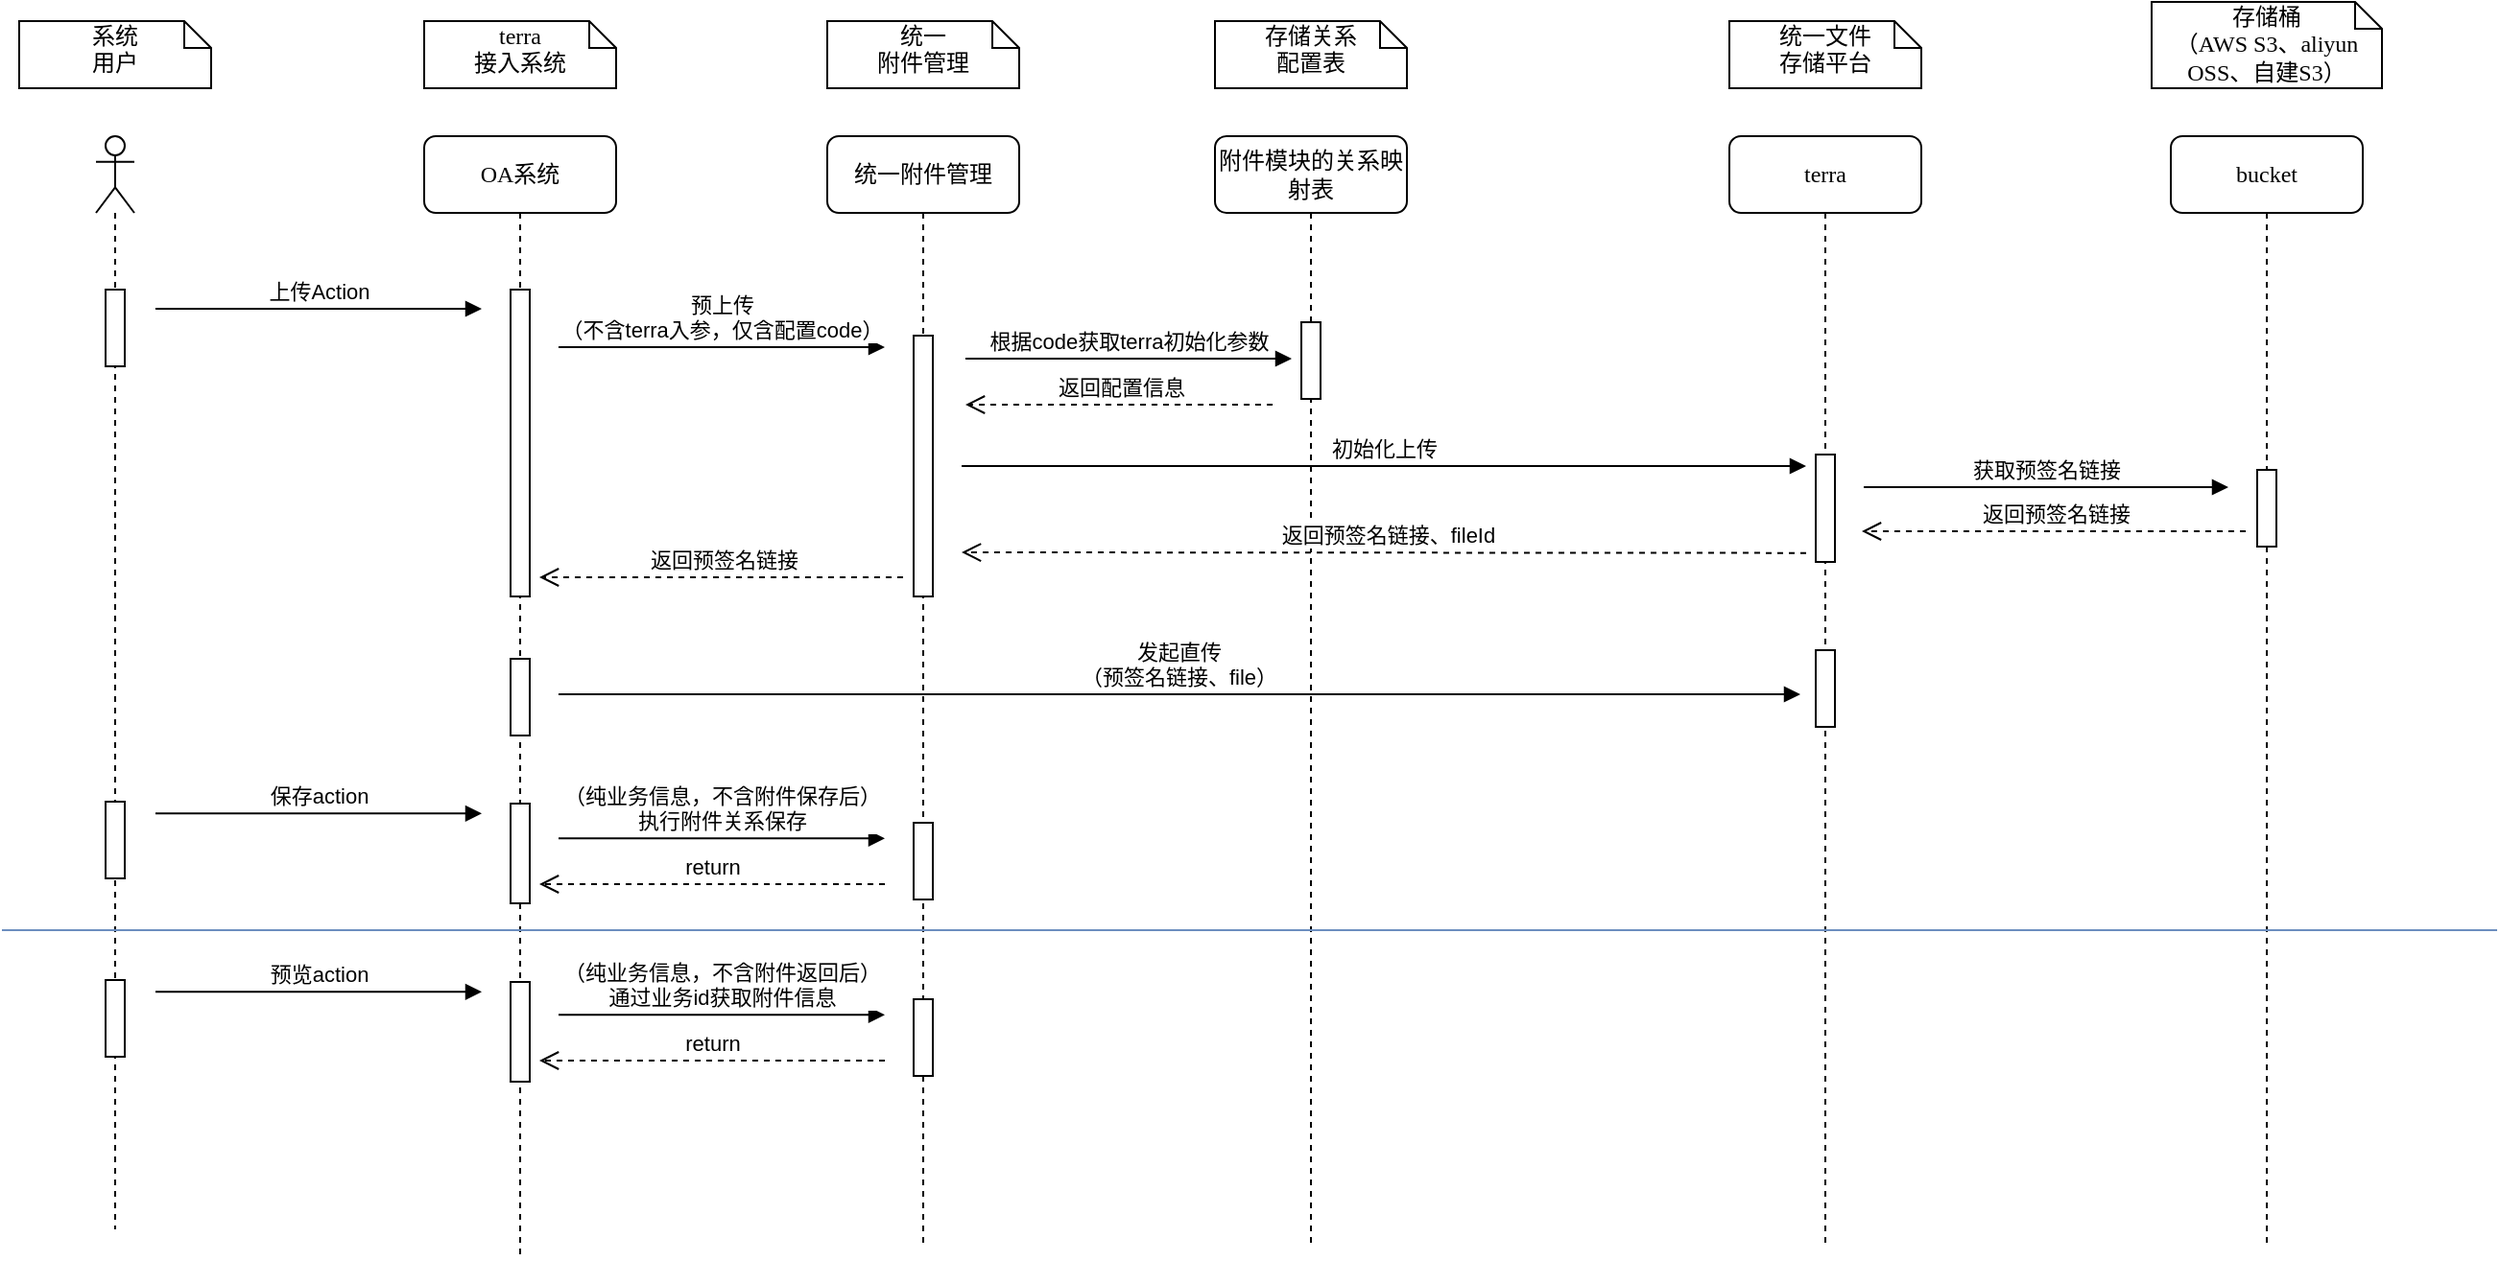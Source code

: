 <mxfile version="20.8.23" type="github">
  <diagram name="Page-1" id="13e1069c-82ec-6db2-03f1-153e76fe0fe0">
    <mxGraphModel dx="2548" dy="1080" grid="1" gridSize="10" guides="1" tooltips="1" connect="1" arrows="1" fold="1" page="1" pageScale="1" pageWidth="1100" pageHeight="850" background="none" math="0" shadow="0">
      <root>
        <mxCell id="0" />
        <mxCell id="1" parent="0" />
        <mxCell id="-RjXNWNZFDge65mw0WvV-9" value="系统&lt;br&gt;用户" style="shape=note;whiteSpace=wrap;html=1;size=14;verticalAlign=top;align=center;spacingTop=-6;rounded=0;shadow=0;comic=0;labelBackgroundColor=none;strokeWidth=1;fontFamily=Verdana;fontSize=12" vertex="1" parent="1">
          <mxGeometry x="-1071" y="100" width="100" height="35" as="geometry" />
        </mxCell>
        <mxCell id="-RjXNWNZFDge65mw0WvV-12" value="OA系统" style="shape=umlLifeline;perimeter=lifelinePerimeter;whiteSpace=wrap;html=1;container=1;collapsible=0;recursiveResize=0;outlineConnect=0;rounded=1;shadow=0;comic=0;labelBackgroundColor=none;strokeWidth=1;fontFamily=Verdana;fontSize=12;align=center;" vertex="1" parent="1">
          <mxGeometry x="-860" y="160" width="100" height="585" as="geometry" />
        </mxCell>
        <mxCell id="-RjXNWNZFDge65mw0WvV-13" value="" style="html=1;points=[];perimeter=orthogonalPerimeter;rounded=0;shadow=0;comic=0;labelBackgroundColor=none;strokeWidth=1;fontFamily=Verdana;fontSize=12;align=center;" vertex="1" parent="-RjXNWNZFDge65mw0WvV-12">
          <mxGeometry x="45" y="80" width="10" height="160" as="geometry" />
        </mxCell>
        <mxCell id="-RjXNWNZFDge65mw0WvV-49" value="" style="html=1;points=[];perimeter=orthogonalPerimeter;rounded=0;shadow=0;comic=0;labelBackgroundColor=none;strokeWidth=1;fontFamily=Verdana;fontSize=12;align=center;" vertex="1" parent="-RjXNWNZFDge65mw0WvV-12">
          <mxGeometry x="45" y="272.5" width="10" height="40" as="geometry" />
        </mxCell>
        <mxCell id="-RjXNWNZFDge65mw0WvV-55" value="" style="html=1;points=[];perimeter=orthogonalPerimeter;rounded=0;shadow=0;comic=0;labelBackgroundColor=none;strokeWidth=1;fontFamily=Verdana;fontSize=12;align=center;" vertex="1" parent="-RjXNWNZFDge65mw0WvV-12">
          <mxGeometry x="45" y="348" width="10" height="52" as="geometry" />
        </mxCell>
        <mxCell id="-RjXNWNZFDge65mw0WvV-16" value="" style="shape=umlLifeline;perimeter=lifelinePerimeter;whiteSpace=wrap;html=1;container=1;dropTarget=0;collapsible=0;recursiveResize=0;outlineConnect=0;portConstraint=eastwest;newEdgeStyle={&quot;edgeStyle&quot;:&quot;elbowEdgeStyle&quot;,&quot;elbow&quot;:&quot;vertical&quot;,&quot;curved&quot;:0,&quot;rounded&quot;:0};participant=umlActor;" vertex="1" parent="1">
          <mxGeometry x="-1031" y="160" width="20" height="570" as="geometry" />
        </mxCell>
        <mxCell id="-RjXNWNZFDge65mw0WvV-8" value="" style="html=1;points=[];perimeter=orthogonalPerimeter;rounded=0;shadow=0;comic=0;labelBackgroundColor=none;strokeWidth=1;fontFamily=Verdana;fontSize=12;align=center;" vertex="1" parent="1">
          <mxGeometry x="-1026" y="240" width="10" height="40" as="geometry" />
        </mxCell>
        <mxCell id="-RjXNWNZFDge65mw0WvV-17" value="terra&lt;br&gt;接入系统" style="shape=note;whiteSpace=wrap;html=1;size=14;verticalAlign=top;align=center;spacingTop=-6;rounded=0;shadow=0;comic=0;labelBackgroundColor=none;strokeWidth=1;fontFamily=Verdana;fontSize=12" vertex="1" parent="1">
          <mxGeometry x="-860" y="100" width="100" height="35" as="geometry" />
        </mxCell>
        <mxCell id="-RjXNWNZFDge65mw0WvV-18" value="附件模块的关系映射表" style="shape=umlLifeline;perimeter=lifelinePerimeter;whiteSpace=wrap;html=1;container=1;collapsible=0;recursiveResize=0;outlineConnect=0;rounded=1;shadow=0;comic=0;labelBackgroundColor=none;strokeWidth=1;fontFamily=Verdana;fontSize=12;align=center;" vertex="1" parent="1">
          <mxGeometry x="-448" y="160" width="100" height="580" as="geometry" />
        </mxCell>
        <mxCell id="-RjXNWNZFDge65mw0WvV-19" value="" style="html=1;points=[];perimeter=orthogonalPerimeter;rounded=0;shadow=0;comic=0;labelBackgroundColor=none;strokeWidth=1;fontFamily=Verdana;fontSize=12;align=center;" vertex="1" parent="-RjXNWNZFDge65mw0WvV-18">
          <mxGeometry x="45" y="97" width="10" height="40" as="geometry" />
        </mxCell>
        <mxCell id="-RjXNWNZFDge65mw0WvV-20" value="存储关系&lt;br&gt;配置表" style="shape=note;whiteSpace=wrap;html=1;size=14;verticalAlign=top;align=center;spacingTop=-6;rounded=0;shadow=0;comic=0;labelBackgroundColor=none;strokeWidth=1;fontFamily=Verdana;fontSize=12" vertex="1" parent="1">
          <mxGeometry x="-448" y="100" width="100" height="35" as="geometry" />
        </mxCell>
        <mxCell id="-RjXNWNZFDge65mw0WvV-21" value="统一附件管理" style="shape=umlLifeline;perimeter=lifelinePerimeter;whiteSpace=wrap;html=1;container=1;collapsible=0;recursiveResize=0;outlineConnect=0;rounded=1;shadow=0;comic=0;labelBackgroundColor=none;strokeWidth=1;fontFamily=Verdana;fontSize=12;align=center;" vertex="1" parent="1">
          <mxGeometry x="-650" y="160" width="100" height="580" as="geometry" />
        </mxCell>
        <mxCell id="-RjXNWNZFDge65mw0WvV-22" value="" style="html=1;points=[];perimeter=orthogonalPerimeter;rounded=0;shadow=0;comic=0;labelBackgroundColor=none;strokeWidth=1;fontFamily=Verdana;fontSize=12;align=center;" vertex="1" parent="-RjXNWNZFDge65mw0WvV-21">
          <mxGeometry x="45" y="104" width="10" height="136" as="geometry" />
        </mxCell>
        <mxCell id="-RjXNWNZFDge65mw0WvV-57" value="" style="html=1;points=[];perimeter=orthogonalPerimeter;rounded=0;shadow=0;comic=0;labelBackgroundColor=none;strokeWidth=1;fontFamily=Verdana;fontSize=12;align=center;" vertex="1" parent="-RjXNWNZFDge65mw0WvV-21">
          <mxGeometry x="45" y="358" width="10" height="40" as="geometry" />
        </mxCell>
        <mxCell id="-RjXNWNZFDge65mw0WvV-23" value="统一&lt;br&gt;附件管理" style="shape=note;whiteSpace=wrap;html=1;size=14;verticalAlign=top;align=center;spacingTop=-6;rounded=0;shadow=0;comic=0;labelBackgroundColor=none;strokeWidth=1;fontFamily=Verdana;fontSize=12" vertex="1" parent="1">
          <mxGeometry x="-650" y="100" width="100" height="35" as="geometry" />
        </mxCell>
        <mxCell id="-RjXNWNZFDge65mw0WvV-24" value="terra" style="shape=umlLifeline;perimeter=lifelinePerimeter;whiteSpace=wrap;html=1;container=1;collapsible=0;recursiveResize=0;outlineConnect=0;rounded=1;shadow=0;comic=0;labelBackgroundColor=none;strokeWidth=1;fontFamily=Verdana;fontSize=12;align=center;" vertex="1" parent="1">
          <mxGeometry x="-180" y="160" width="100" height="580" as="geometry" />
        </mxCell>
        <mxCell id="-RjXNWNZFDge65mw0WvV-25" value="" style="html=1;points=[];perimeter=orthogonalPerimeter;rounded=0;shadow=0;comic=0;labelBackgroundColor=none;strokeWidth=1;fontFamily=Verdana;fontSize=12;align=center;" vertex="1" parent="-RjXNWNZFDge65mw0WvV-24">
          <mxGeometry x="45" y="166" width="10" height="56" as="geometry" />
        </mxCell>
        <mxCell id="-RjXNWNZFDge65mw0WvV-45" value="返回预签名链接、fileId" style="html=1;verticalAlign=bottom;endArrow=open;dashed=1;endSize=8;edgeStyle=elbowEdgeStyle;elbow=vertical;curved=0;rounded=0;" edge="1" parent="-RjXNWNZFDge65mw0WvV-24">
          <mxGeometry x="-0.007" relative="1" as="geometry">
            <mxPoint x="40" y="217.33" as="sourcePoint" />
            <mxPoint x="-400" y="217" as="targetPoint" />
            <Array as="points" />
            <mxPoint as="offset" />
          </mxGeometry>
        </mxCell>
        <mxCell id="-RjXNWNZFDge65mw0WvV-51" value="" style="html=1;points=[];perimeter=orthogonalPerimeter;rounded=0;shadow=0;comic=0;labelBackgroundColor=none;strokeWidth=1;fontFamily=Verdana;fontSize=12;align=center;" vertex="1" parent="-RjXNWNZFDge65mw0WvV-24">
          <mxGeometry x="45" y="268" width="10" height="40" as="geometry" />
        </mxCell>
        <mxCell id="-RjXNWNZFDge65mw0WvV-31" value="上传Action" style="html=1;verticalAlign=bottom;endArrow=block;edgeStyle=elbowEdgeStyle;elbow=vertical;curved=0;rounded=0;" edge="1" parent="1">
          <mxGeometry width="80" relative="1" as="geometry">
            <mxPoint x="-1000" y="250" as="sourcePoint" />
            <mxPoint x="-830" y="250" as="targetPoint" />
            <Array as="points" />
            <mxPoint as="offset" />
          </mxGeometry>
        </mxCell>
        <mxCell id="-RjXNWNZFDge65mw0WvV-32" value="返回预签名链接" style="html=1;verticalAlign=bottom;endArrow=open;dashed=1;endSize=8;edgeStyle=elbowEdgeStyle;elbow=vertical;curved=0;rounded=0;" edge="1" parent="1">
          <mxGeometry x="-0.015" relative="1" as="geometry">
            <mxPoint x="-610.5" y="390" as="sourcePoint" />
            <mxPoint x="-800" y="390" as="targetPoint" />
            <Array as="points">
              <mxPoint x="-750" y="390" />
              <mxPoint x="-660" y="390" />
            </Array>
            <mxPoint as="offset" />
          </mxGeometry>
        </mxCell>
        <mxCell id="-RjXNWNZFDge65mw0WvV-34" value="bucket" style="shape=umlLifeline;perimeter=lifelinePerimeter;whiteSpace=wrap;html=1;container=1;collapsible=0;recursiveResize=0;outlineConnect=0;rounded=1;shadow=0;comic=0;labelBackgroundColor=none;strokeWidth=1;fontFamily=Verdana;fontSize=12;align=center;" vertex="1" parent="1">
          <mxGeometry x="50" y="160" width="100" height="580" as="geometry" />
        </mxCell>
        <mxCell id="-RjXNWNZFDge65mw0WvV-35" value="" style="html=1;points=[];perimeter=orthogonalPerimeter;rounded=0;shadow=0;comic=0;labelBackgroundColor=none;strokeWidth=1;fontFamily=Verdana;fontSize=12;align=center;" vertex="1" parent="-RjXNWNZFDge65mw0WvV-34">
          <mxGeometry x="45" y="174" width="10" height="40" as="geometry" />
        </mxCell>
        <mxCell id="-RjXNWNZFDge65mw0WvV-37" value="存储桶&lt;br&gt;（AWS S3、aliyun OSS、自建S3）" style="shape=note;whiteSpace=wrap;html=1;size=14;verticalAlign=top;align=center;spacingTop=-6;rounded=0;shadow=0;comic=0;labelBackgroundColor=none;strokeWidth=1;fontFamily=Verdana;fontSize=12" vertex="1" parent="1">
          <mxGeometry x="40" y="90" width="120" height="45" as="geometry" />
        </mxCell>
        <mxCell id="-RjXNWNZFDge65mw0WvV-39" value="统一文件&lt;br&gt;存储平台" style="shape=note;whiteSpace=wrap;html=1;size=14;verticalAlign=top;align=center;spacingTop=-6;rounded=0;shadow=0;comic=0;labelBackgroundColor=none;strokeWidth=1;fontFamily=Verdana;fontSize=12" vertex="1" parent="1">
          <mxGeometry x="-180" y="100" width="100" height="35" as="geometry" />
        </mxCell>
        <mxCell id="-RjXNWNZFDge65mw0WvV-42" value="根据code获取terra初始化参数" style="html=1;verticalAlign=bottom;endArrow=block;edgeStyle=elbowEdgeStyle;elbow=horizontal;curved=0;rounded=0;" edge="1" parent="1">
          <mxGeometry width="80" relative="1" as="geometry">
            <mxPoint x="-578" y="276" as="sourcePoint" />
            <mxPoint x="-408" y="276" as="targetPoint" />
            <Array as="points" />
            <mxPoint as="offset" />
          </mxGeometry>
        </mxCell>
        <mxCell id="-RjXNWNZFDge65mw0WvV-43" value="返回配置信息" style="html=1;verticalAlign=bottom;endArrow=open;dashed=1;endSize=8;edgeStyle=elbowEdgeStyle;elbow=vertical;curved=0;rounded=0;" edge="1" parent="1">
          <mxGeometry x="-0.007" relative="1" as="geometry">
            <mxPoint x="-418" y="300" as="sourcePoint" />
            <mxPoint x="-578" y="300" as="targetPoint" />
            <Array as="points">
              <mxPoint x="-528" y="300" />
              <mxPoint x="-438" y="300" />
            </Array>
            <mxPoint as="offset" />
          </mxGeometry>
        </mxCell>
        <mxCell id="-RjXNWNZFDge65mw0WvV-44" value="初始化上传" style="html=1;verticalAlign=bottom;endArrow=block;edgeStyle=elbowEdgeStyle;elbow=horizontal;curved=0;rounded=0;" edge="1" parent="1">
          <mxGeometry width="80" relative="1" as="geometry">
            <mxPoint x="-580" y="332" as="sourcePoint" />
            <mxPoint x="-140" y="332" as="targetPoint" />
            <Array as="points" />
            <mxPoint as="offset" />
          </mxGeometry>
        </mxCell>
        <mxCell id="-RjXNWNZFDge65mw0WvV-46" value="获取预签名链接" style="html=1;verticalAlign=bottom;endArrow=block;edgeStyle=elbowEdgeStyle;elbow=horizontal;curved=0;rounded=0;" edge="1" parent="1">
          <mxGeometry width="80" relative="1" as="geometry">
            <mxPoint x="-110" y="343" as="sourcePoint" />
            <mxPoint x="80" y="343" as="targetPoint" />
            <Array as="points" />
            <mxPoint as="offset" />
          </mxGeometry>
        </mxCell>
        <mxCell id="-RjXNWNZFDge65mw0WvV-47" value="返回预签名链接" style="html=1;verticalAlign=bottom;endArrow=open;dashed=1;endSize=8;edgeStyle=elbowEdgeStyle;elbow=vertical;curved=0;rounded=0;" edge="1" parent="1">
          <mxGeometry x="-0.007" relative="1" as="geometry">
            <mxPoint x="89" y="366" as="sourcePoint" />
            <mxPoint x="-111" y="366" as="targetPoint" />
            <Array as="points" />
            <mxPoint as="offset" />
          </mxGeometry>
        </mxCell>
        <mxCell id="-RjXNWNZFDge65mw0WvV-48" value="预上传&lt;br&gt;（不含terra入参，仅含配置code）" style="html=1;verticalAlign=bottom;endArrow=block;edgeStyle=elbowEdgeStyle;elbow=horizontal;curved=0;rounded=0;" edge="1" parent="1">
          <mxGeometry width="80" relative="1" as="geometry">
            <mxPoint x="-790" y="270" as="sourcePoint" />
            <mxPoint x="-620" y="270" as="targetPoint" />
            <Array as="points" />
            <mxPoint as="offset" />
          </mxGeometry>
        </mxCell>
        <mxCell id="-RjXNWNZFDge65mw0WvV-50" value="发起直传&lt;br&gt;（预签名链接、file）" style="html=1;verticalAlign=bottom;endArrow=block;edgeStyle=elbowEdgeStyle;elbow=vertical;curved=0;rounded=0;entryX=-0.8;entryY=0.3;entryDx=0;entryDy=0;entryPerimeter=0;" edge="1" parent="1">
          <mxGeometry x="-0.001" width="80" relative="1" as="geometry">
            <mxPoint x="-790" y="451" as="sourcePoint" />
            <mxPoint x="-143" y="451" as="targetPoint" />
            <Array as="points" />
            <mxPoint as="offset" />
          </mxGeometry>
        </mxCell>
        <mxCell id="-RjXNWNZFDge65mw0WvV-53" value="" style="html=1;points=[];perimeter=orthogonalPerimeter;rounded=0;shadow=0;comic=0;labelBackgroundColor=none;strokeWidth=1;fontFamily=Verdana;fontSize=12;align=center;" vertex="1" parent="1">
          <mxGeometry x="-1026" y="507" width="10" height="40" as="geometry" />
        </mxCell>
        <mxCell id="-RjXNWNZFDge65mw0WvV-54" value="保存action" style="html=1;verticalAlign=bottom;endArrow=block;edgeStyle=elbowEdgeStyle;elbow=horizontal;curved=0;rounded=0;" edge="1" parent="1">
          <mxGeometry width="80" relative="1" as="geometry">
            <mxPoint x="-1000" y="513.17" as="sourcePoint" />
            <mxPoint x="-830" y="513.17" as="targetPoint" />
            <Array as="points" />
            <mxPoint as="offset" />
          </mxGeometry>
        </mxCell>
        <mxCell id="-RjXNWNZFDge65mw0WvV-56" value="（纯业务信息，不含附件保存后）&lt;br&gt;执行附件关系保存" style="html=1;verticalAlign=bottom;endArrow=block;edgeStyle=elbowEdgeStyle;elbow=horizontal;curved=0;rounded=0;" edge="1" parent="1">
          <mxGeometry width="80" relative="1" as="geometry">
            <mxPoint x="-790" y="526.17" as="sourcePoint" />
            <mxPoint x="-620" y="526.17" as="targetPoint" />
            <Array as="points" />
            <mxPoint as="offset" />
          </mxGeometry>
        </mxCell>
        <mxCell id="-RjXNWNZFDge65mw0WvV-58" value="return" style="html=1;verticalAlign=bottom;endArrow=open;dashed=1;endSize=8;edgeStyle=elbowEdgeStyle;elbow=vertical;curved=0;rounded=0;" edge="1" parent="1">
          <mxGeometry relative="1" as="geometry">
            <mxPoint x="-620" y="550" as="sourcePoint" />
            <mxPoint x="-800" y="550" as="targetPoint" />
          </mxGeometry>
        </mxCell>
        <mxCell id="-RjXNWNZFDge65mw0WvV-60" value="" style="html=1;points=[];perimeter=orthogonalPerimeter;rounded=0;shadow=0;comic=0;labelBackgroundColor=none;strokeWidth=1;fontFamily=Verdana;fontSize=12;align=center;" vertex="1" parent="1">
          <mxGeometry x="-815" y="601" width="10" height="52" as="geometry" />
        </mxCell>
        <mxCell id="-RjXNWNZFDge65mw0WvV-61" value="" style="html=1;points=[];perimeter=orthogonalPerimeter;rounded=0;shadow=0;comic=0;labelBackgroundColor=none;strokeWidth=1;fontFamily=Verdana;fontSize=12;align=center;" vertex="1" parent="1">
          <mxGeometry x="-1026" y="600" width="10" height="40" as="geometry" />
        </mxCell>
        <mxCell id="-RjXNWNZFDge65mw0WvV-62" value="预览action" style="html=1;verticalAlign=bottom;endArrow=block;edgeStyle=elbowEdgeStyle;elbow=horizontal;curved=0;rounded=0;" edge="1" parent="1">
          <mxGeometry width="80" relative="1" as="geometry">
            <mxPoint x="-1000" y="606.17" as="sourcePoint" />
            <mxPoint x="-830" y="606.17" as="targetPoint" />
            <Array as="points" />
            <mxPoint as="offset" />
          </mxGeometry>
        </mxCell>
        <mxCell id="-RjXNWNZFDge65mw0WvV-63" value="" style="html=1;points=[];perimeter=orthogonalPerimeter;rounded=0;shadow=0;comic=0;labelBackgroundColor=none;strokeWidth=1;fontFamily=Verdana;fontSize=12;align=center;" vertex="1" parent="1">
          <mxGeometry x="-605" y="610" width="10" height="40" as="geometry" />
        </mxCell>
        <mxCell id="-RjXNWNZFDge65mw0WvV-64" value="（纯业务信息，不含附件返回后）&lt;br&gt;通过业务id获取附件信息" style="html=1;verticalAlign=bottom;endArrow=block;edgeStyle=elbowEdgeStyle;elbow=horizontal;curved=0;rounded=0;" edge="1" parent="1">
          <mxGeometry width="80" relative="1" as="geometry">
            <mxPoint x="-790" y="618.17" as="sourcePoint" />
            <mxPoint x="-620" y="618.17" as="targetPoint" />
            <Array as="points" />
            <mxPoint as="offset" />
          </mxGeometry>
        </mxCell>
        <mxCell id="-RjXNWNZFDge65mw0WvV-65" value="return" style="html=1;verticalAlign=bottom;endArrow=open;dashed=1;endSize=8;edgeStyle=elbowEdgeStyle;elbow=vertical;curved=0;rounded=0;" edge="1" parent="1">
          <mxGeometry relative="1" as="geometry">
            <mxPoint x="-620" y="642" as="sourcePoint" />
            <mxPoint x="-800" y="642" as="targetPoint" />
          </mxGeometry>
        </mxCell>
        <mxCell id="-RjXNWNZFDge65mw0WvV-66" value="" style="line;strokeWidth=1;fillColor=#dae8fc;align=left;verticalAlign=middle;spacingTop=-1;spacingLeft=3;spacingRight=3;rotatable=0;labelPosition=right;points=[];portConstraint=eastwest;strokeColor=#6c8ebf;" vertex="1" parent="1">
          <mxGeometry x="-1080" y="570" width="1300" height="8" as="geometry" />
        </mxCell>
      </root>
    </mxGraphModel>
  </diagram>
</mxfile>
